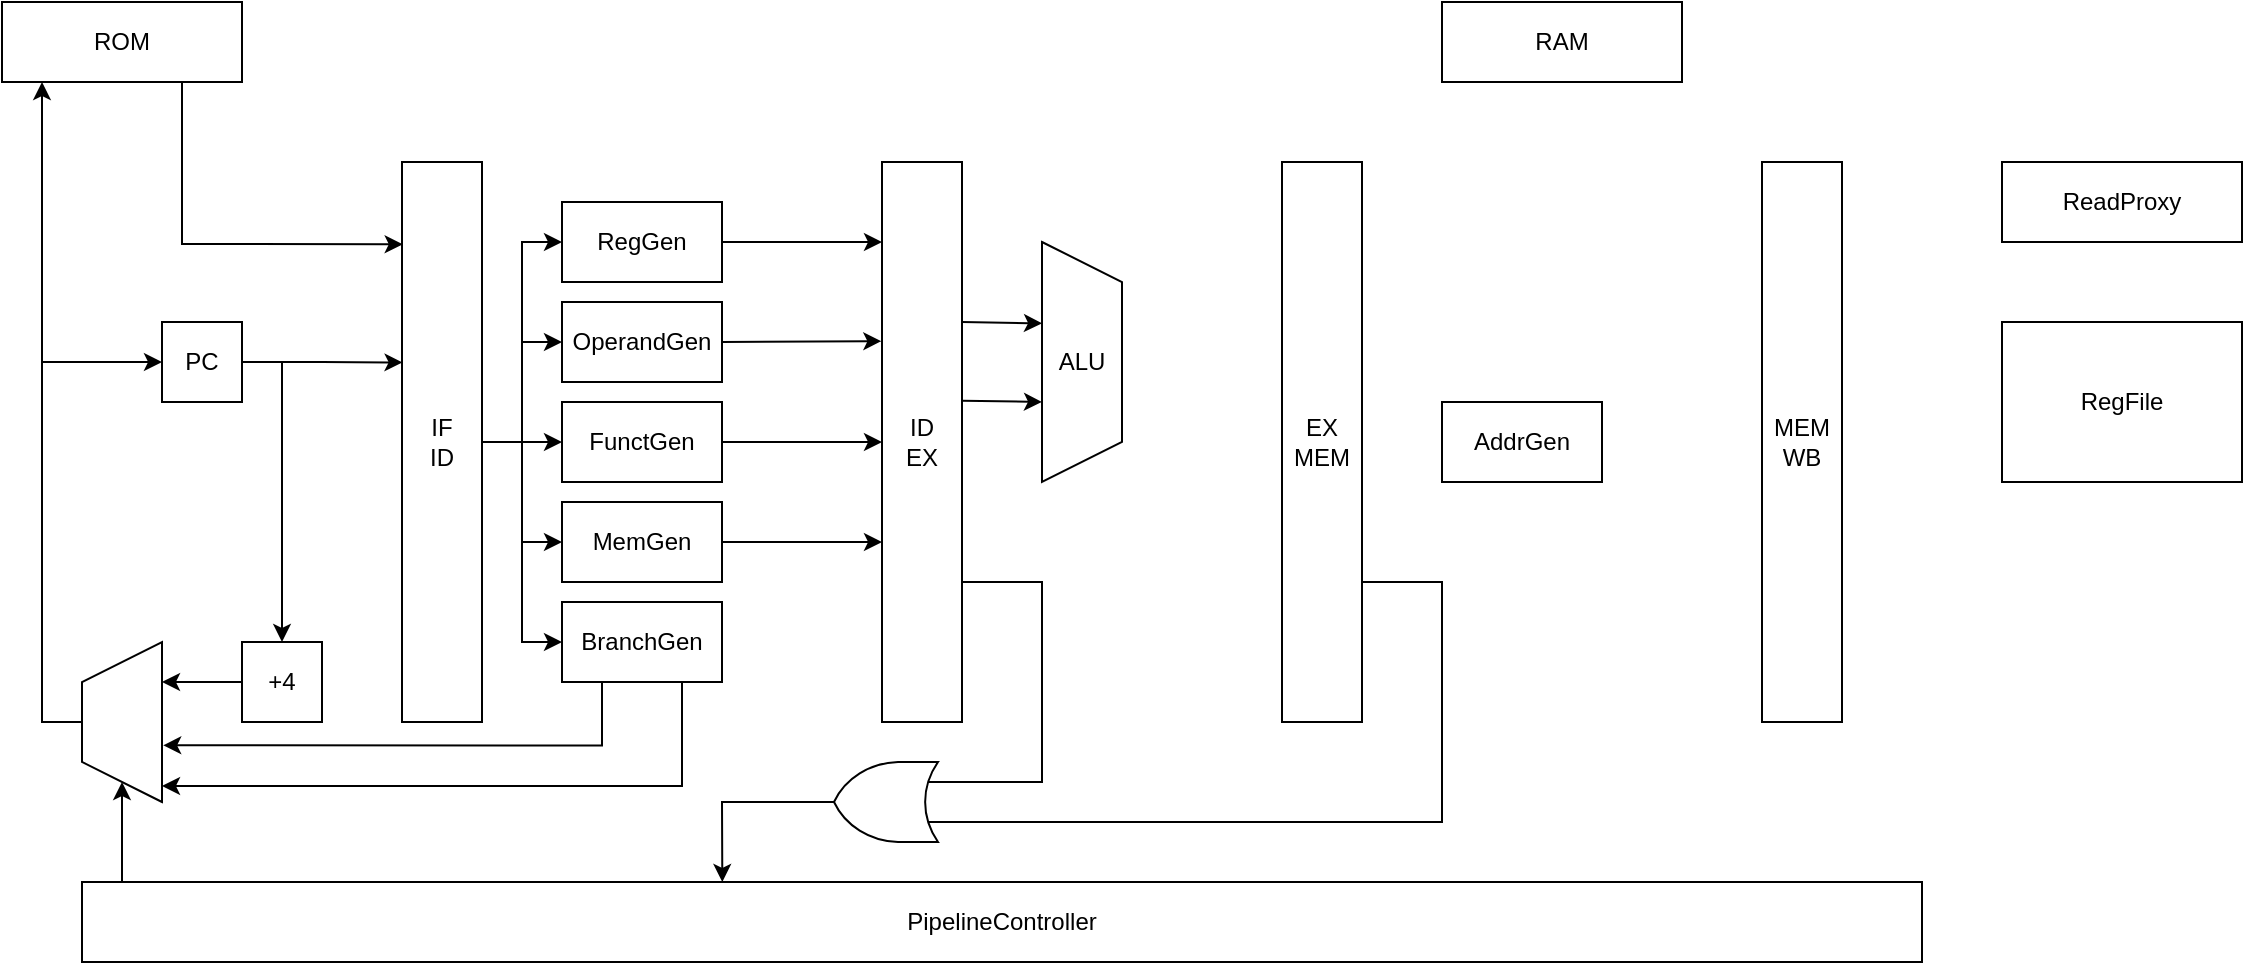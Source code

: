 <mxfile version="14.4.3" type="github">
  <diagram id="Vwi1EXBxK2TPIhp4Lb0i" name="Page-1">
    <mxGraphModel dx="531" dy="515" grid="1" gridSize="10" guides="1" tooltips="1" connect="1" arrows="1" fold="1" page="1" pageScale="1" pageWidth="1654" pageHeight="1169" math="0" shadow="0">
      <root>
        <mxCell id="0" />
        <mxCell id="1" parent="0" />
        <mxCell id="DUE_NzVIsJPlW699FP-4-35" style="edgeStyle=none;rounded=0;orthogonalLoop=1;jettySize=auto;html=1;exitX=0.75;exitY=1;exitDx=0;exitDy=0;entryX=0.009;entryY=0.147;entryDx=0;entryDy=0;entryPerimeter=0;" edge="1" parent="1" source="DUE_NzVIsJPlW699FP-4-1" target="DUE_NzVIsJPlW699FP-4-5">
          <mxGeometry relative="1" as="geometry">
            <Array as="points">
              <mxPoint x="130" y="121" />
            </Array>
          </mxGeometry>
        </mxCell>
        <mxCell id="DUE_NzVIsJPlW699FP-4-1" value="ROM" style="rounded=0;whiteSpace=wrap;html=1;" vertex="1" parent="1">
          <mxGeometry x="40" width="120" height="40" as="geometry" />
        </mxCell>
        <mxCell id="DUE_NzVIsJPlW699FP-4-26" style="edgeStyle=orthogonalEdgeStyle;rounded=0;orthogonalLoop=1;jettySize=auto;html=1;exitX=1;exitY=0.5;exitDx=0;exitDy=0;entryX=0.5;entryY=0;entryDx=0;entryDy=0;" edge="1" parent="1" source="DUE_NzVIsJPlW699FP-4-2" target="DUE_NzVIsJPlW699FP-4-4">
          <mxGeometry relative="1" as="geometry" />
        </mxCell>
        <mxCell id="DUE_NzVIsJPlW699FP-4-27" style="edgeStyle=orthogonalEdgeStyle;rounded=0;orthogonalLoop=1;jettySize=auto;html=1;exitX=1;exitY=0.5;exitDx=0;exitDy=0;entryX=0.007;entryY=0.358;entryDx=0;entryDy=0;entryPerimeter=0;" edge="1" parent="1" source="DUE_NzVIsJPlW699FP-4-2" target="DUE_NzVIsJPlW699FP-4-5">
          <mxGeometry relative="1" as="geometry" />
        </mxCell>
        <mxCell id="DUE_NzVIsJPlW699FP-4-2" value="PC" style="rounded=0;whiteSpace=wrap;html=1;" vertex="1" parent="1">
          <mxGeometry x="120" y="160" width="40" height="40" as="geometry" />
        </mxCell>
        <mxCell id="DUE_NzVIsJPlW699FP-4-23" style="edgeStyle=orthogonalEdgeStyle;rounded=0;orthogonalLoop=1;jettySize=auto;html=1;exitX=0.5;exitY=0;exitDx=0;exitDy=0;" edge="1" parent="1" source="DUE_NzVIsJPlW699FP-4-3">
          <mxGeometry relative="1" as="geometry">
            <mxPoint x="60" y="40" as="targetPoint" />
          </mxGeometry>
        </mxCell>
        <mxCell id="DUE_NzVIsJPlW699FP-4-25" style="edgeStyle=orthogonalEdgeStyle;rounded=0;orthogonalLoop=1;jettySize=auto;html=1;exitX=0.5;exitY=0;exitDx=0;exitDy=0;entryX=0;entryY=0.5;entryDx=0;entryDy=0;" edge="1" parent="1" source="DUE_NzVIsJPlW699FP-4-3" target="DUE_NzVIsJPlW699FP-4-2">
          <mxGeometry relative="1" as="geometry" />
        </mxCell>
        <mxCell id="DUE_NzVIsJPlW699FP-4-3" value="" style="shape=trapezoid;perimeter=trapezoidPerimeter;whiteSpace=wrap;html=1;fixedSize=1;direction=north;" vertex="1" parent="1">
          <mxGeometry x="80" y="320" width="40" height="80" as="geometry" />
        </mxCell>
        <mxCell id="DUE_NzVIsJPlW699FP-4-28" style="edgeStyle=orthogonalEdgeStyle;rounded=0;orthogonalLoop=1;jettySize=auto;html=1;exitX=0;exitY=0.5;exitDx=0;exitDy=0;entryX=0.75;entryY=1;entryDx=0;entryDy=0;" edge="1" parent="1" source="DUE_NzVIsJPlW699FP-4-4" target="DUE_NzVIsJPlW699FP-4-3">
          <mxGeometry relative="1" as="geometry" />
        </mxCell>
        <mxCell id="DUE_NzVIsJPlW699FP-4-4" value="+4" style="whiteSpace=wrap;html=1;aspect=fixed;" vertex="1" parent="1">
          <mxGeometry x="160" y="320" width="40" height="40" as="geometry" />
        </mxCell>
        <mxCell id="DUE_NzVIsJPlW699FP-4-36" style="edgeStyle=none;rounded=0;orthogonalLoop=1;jettySize=auto;html=1;exitX=1;exitY=0.5;exitDx=0;exitDy=0;entryX=0;entryY=0.5;entryDx=0;entryDy=0;" edge="1" parent="1" source="DUE_NzVIsJPlW699FP-4-5" target="DUE_NzVIsJPlW699FP-4-13">
          <mxGeometry relative="1" as="geometry">
            <Array as="points">
              <mxPoint x="300" y="220" />
            </Array>
          </mxGeometry>
        </mxCell>
        <mxCell id="DUE_NzVIsJPlW699FP-4-37" style="edgeStyle=none;rounded=0;orthogonalLoop=1;jettySize=auto;html=1;exitX=1;exitY=0.5;exitDx=0;exitDy=0;entryX=0;entryY=0.5;entryDx=0;entryDy=0;" edge="1" parent="1" source="DUE_NzVIsJPlW699FP-4-5" target="DUE_NzVIsJPlW699FP-4-11">
          <mxGeometry relative="1" as="geometry">
            <Array as="points">
              <mxPoint x="300" y="220" />
              <mxPoint x="300" y="170" />
            </Array>
          </mxGeometry>
        </mxCell>
        <mxCell id="DUE_NzVIsJPlW699FP-4-38" style="edgeStyle=none;rounded=0;orthogonalLoop=1;jettySize=auto;html=1;exitX=1;exitY=0.5;exitDx=0;exitDy=0;entryX=0;entryY=0.5;entryDx=0;entryDy=0;" edge="1" parent="1" source="DUE_NzVIsJPlW699FP-4-5" target="DUE_NzVIsJPlW699FP-4-10">
          <mxGeometry relative="1" as="geometry">
            <Array as="points">
              <mxPoint x="300" y="220" />
              <mxPoint x="300" y="120" />
            </Array>
          </mxGeometry>
        </mxCell>
        <mxCell id="DUE_NzVIsJPlW699FP-4-39" style="edgeStyle=none;rounded=0;orthogonalLoop=1;jettySize=auto;html=1;exitX=1;exitY=0.5;exitDx=0;exitDy=0;entryX=0;entryY=0.5;entryDx=0;entryDy=0;" edge="1" parent="1" source="DUE_NzVIsJPlW699FP-4-5" target="DUE_NzVIsJPlW699FP-4-15">
          <mxGeometry relative="1" as="geometry">
            <Array as="points">
              <mxPoint x="300" y="220" />
              <mxPoint x="300" y="320" />
            </Array>
          </mxGeometry>
        </mxCell>
        <mxCell id="DUE_NzVIsJPlW699FP-4-40" style="edgeStyle=none;rounded=0;orthogonalLoop=1;jettySize=auto;html=1;exitX=1;exitY=0.5;exitDx=0;exitDy=0;entryX=0;entryY=0.5;entryDx=0;entryDy=0;" edge="1" parent="1" source="DUE_NzVIsJPlW699FP-4-5" target="DUE_NzVIsJPlW699FP-4-14">
          <mxGeometry relative="1" as="geometry">
            <Array as="points">
              <mxPoint x="300" y="220" />
              <mxPoint x="300" y="270" />
            </Array>
          </mxGeometry>
        </mxCell>
        <mxCell id="DUE_NzVIsJPlW699FP-4-5" value="IF&lt;br&gt;ID" style="rounded=0;whiteSpace=wrap;html=1;" vertex="1" parent="1">
          <mxGeometry x="240" y="80" width="40" height="280" as="geometry" />
        </mxCell>
        <mxCell id="DUE_NzVIsJPlW699FP-4-45" style="edgeStyle=none;rounded=0;orthogonalLoop=1;jettySize=auto;html=1;exitX=1;exitY=0.75;exitDx=0;exitDy=0;entryX=0;entryY=0.75;entryDx=0;entryDy=0;entryPerimeter=0;endArrow=none;" edge="1" parent="1" source="DUE_NzVIsJPlW699FP-4-6" target="DUE_NzVIsJPlW699FP-4-16">
          <mxGeometry relative="1" as="geometry">
            <Array as="points">
              <mxPoint x="560" y="290" />
              <mxPoint x="560" y="390" />
            </Array>
          </mxGeometry>
        </mxCell>
        <mxCell id="DUE_NzVIsJPlW699FP-4-6" value="ID&lt;br&gt;EX" style="rounded=0;whiteSpace=wrap;html=1;" vertex="1" parent="1">
          <mxGeometry x="480" y="80" width="40" height="280" as="geometry" />
        </mxCell>
        <mxCell id="DUE_NzVIsJPlW699FP-4-52" style="edgeStyle=none;rounded=0;orthogonalLoop=1;jettySize=auto;html=1;exitX=1;exitY=0.75;exitDx=0;exitDy=0;entryX=0;entryY=0.25;entryDx=0;entryDy=0;entryPerimeter=0;endArrow=none;" edge="1" parent="1" source="DUE_NzVIsJPlW699FP-4-7" target="DUE_NzVIsJPlW699FP-4-16">
          <mxGeometry relative="1" as="geometry">
            <Array as="points">
              <mxPoint x="760" y="290" />
              <mxPoint x="760" y="410" />
            </Array>
          </mxGeometry>
        </mxCell>
        <mxCell id="DUE_NzVIsJPlW699FP-4-7" value="EX&lt;br&gt;MEM" style="rounded=0;whiteSpace=wrap;html=1;" vertex="1" parent="1">
          <mxGeometry x="680" y="80" width="40" height="280" as="geometry" />
        </mxCell>
        <mxCell id="DUE_NzVIsJPlW699FP-4-8" value="MEM&lt;br&gt;WB" style="rounded=0;whiteSpace=wrap;html=1;" vertex="1" parent="1">
          <mxGeometry x="920" y="80" width="40" height="280" as="geometry" />
        </mxCell>
        <mxCell id="DUE_NzVIsJPlW699FP-4-9" value="PipelineController" style="rounded=0;whiteSpace=wrap;html=1;" vertex="1" parent="1">
          <mxGeometry x="80" y="440" width="920" height="40" as="geometry" />
        </mxCell>
        <mxCell id="DUE_NzVIsJPlW699FP-4-41" style="edgeStyle=none;rounded=0;orthogonalLoop=1;jettySize=auto;html=1;exitX=1;exitY=0.5;exitDx=0;exitDy=0;" edge="1" parent="1" source="DUE_NzVIsJPlW699FP-4-10">
          <mxGeometry relative="1" as="geometry">
            <mxPoint x="480" y="120" as="targetPoint" />
          </mxGeometry>
        </mxCell>
        <mxCell id="DUE_NzVIsJPlW699FP-4-10" value="RegGen" style="rounded=0;whiteSpace=wrap;html=1;" vertex="1" parent="1">
          <mxGeometry x="320" y="100" width="80" height="40" as="geometry" />
        </mxCell>
        <mxCell id="DUE_NzVIsJPlW699FP-4-42" style="edgeStyle=none;rounded=0;orthogonalLoop=1;jettySize=auto;html=1;exitX=1;exitY=0.5;exitDx=0;exitDy=0;entryX=-0.008;entryY=0.32;entryDx=0;entryDy=0;entryPerimeter=0;" edge="1" parent="1" source="DUE_NzVIsJPlW699FP-4-11" target="DUE_NzVIsJPlW699FP-4-6">
          <mxGeometry relative="1" as="geometry" />
        </mxCell>
        <mxCell id="DUE_NzVIsJPlW699FP-4-11" value="&lt;span&gt;OperandGen&lt;/span&gt;" style="rounded=0;whiteSpace=wrap;html=1;" vertex="1" parent="1">
          <mxGeometry x="320" y="150" width="80" height="40" as="geometry" />
        </mxCell>
        <mxCell id="DUE_NzVIsJPlW699FP-4-43" style="edgeStyle=none;rounded=0;orthogonalLoop=1;jettySize=auto;html=1;exitX=1;exitY=0.5;exitDx=0;exitDy=0;entryX=0;entryY=0.5;entryDx=0;entryDy=0;" edge="1" parent="1" source="DUE_NzVIsJPlW699FP-4-13" target="DUE_NzVIsJPlW699FP-4-6">
          <mxGeometry relative="1" as="geometry" />
        </mxCell>
        <mxCell id="DUE_NzVIsJPlW699FP-4-13" value="FunctGen" style="rounded=0;whiteSpace=wrap;html=1;" vertex="1" parent="1">
          <mxGeometry x="320" y="200" width="80" height="40" as="geometry" />
        </mxCell>
        <mxCell id="DUE_NzVIsJPlW699FP-4-44" style="edgeStyle=none;rounded=0;orthogonalLoop=1;jettySize=auto;html=1;exitX=1;exitY=0.5;exitDx=0;exitDy=0;" edge="1" parent="1" source="DUE_NzVIsJPlW699FP-4-14">
          <mxGeometry relative="1" as="geometry">
            <mxPoint x="480" y="270" as="targetPoint" />
          </mxGeometry>
        </mxCell>
        <mxCell id="DUE_NzVIsJPlW699FP-4-14" value="MemGen" style="rounded=0;whiteSpace=wrap;html=1;" vertex="1" parent="1">
          <mxGeometry x="320" y="250" width="80" height="40" as="geometry" />
        </mxCell>
        <mxCell id="DUE_NzVIsJPlW699FP-4-30" style="edgeStyle=orthogonalEdgeStyle;rounded=0;orthogonalLoop=1;jettySize=auto;html=1;exitX=0.25;exitY=1;exitDx=0;exitDy=0;entryX=0.354;entryY=1.015;entryDx=0;entryDy=0;entryPerimeter=0;" edge="1" parent="1" source="DUE_NzVIsJPlW699FP-4-15" target="DUE_NzVIsJPlW699FP-4-3">
          <mxGeometry relative="1" as="geometry" />
        </mxCell>
        <mxCell id="DUE_NzVIsJPlW699FP-4-31" style="edgeStyle=orthogonalEdgeStyle;rounded=0;orthogonalLoop=1;jettySize=auto;html=1;exitX=0.75;exitY=1;exitDx=0;exitDy=0;" edge="1" parent="1" source="DUE_NzVIsJPlW699FP-4-15">
          <mxGeometry relative="1" as="geometry">
            <mxPoint x="120" y="392" as="targetPoint" />
            <Array as="points">
              <mxPoint x="380" y="392" />
            </Array>
          </mxGeometry>
        </mxCell>
        <mxCell id="DUE_NzVIsJPlW699FP-4-15" value="BranchGen" style="rounded=0;whiteSpace=wrap;html=1;" vertex="1" parent="1">
          <mxGeometry x="320" y="300" width="80" height="40" as="geometry" />
        </mxCell>
        <mxCell id="DUE_NzVIsJPlW699FP-4-53" style="edgeStyle=none;rounded=0;orthogonalLoop=1;jettySize=auto;html=1;entryX=0.348;entryY=0;entryDx=0;entryDy=0;entryPerimeter=0;exitX=1;exitY=0.5;exitDx=0;exitDy=0;exitPerimeter=0;anchorPointDirection=1;" edge="1" parent="1" source="DUE_NzVIsJPlW699FP-4-16" target="DUE_NzVIsJPlW699FP-4-9">
          <mxGeometry relative="1" as="geometry">
            <mxPoint x="398" y="400" as="sourcePoint" />
            <Array as="points">
              <mxPoint x="400" y="400" />
            </Array>
          </mxGeometry>
        </mxCell>
        <mxCell id="DUE_NzVIsJPlW699FP-4-16" value="" style="verticalLabelPosition=bottom;shadow=0;dashed=0;align=center;html=1;verticalAlign=top;shape=mxgraph.electrical.logic_gates.logic_gate;operation=or;direction=west;" vertex="1" parent="1">
          <mxGeometry x="440" y="380" width="80" height="40" as="geometry" />
        </mxCell>
        <mxCell id="DUE_NzVIsJPlW699FP-4-17" value="ALU" style="shape=trapezoid;perimeter=trapezoidPerimeter;whiteSpace=wrap;html=1;fixedSize=1;direction=south;" vertex="1" parent="1">
          <mxGeometry x="560" y="120" width="40" height="120" as="geometry" />
        </mxCell>
        <mxCell id="DUE_NzVIsJPlW699FP-4-19" value="RAM" style="rounded=0;whiteSpace=wrap;html=1;" vertex="1" parent="1">
          <mxGeometry x="760" width="120" height="40" as="geometry" />
        </mxCell>
        <mxCell id="DUE_NzVIsJPlW699FP-4-20" value="&lt;span&gt;AddrGen&lt;/span&gt;" style="rounded=0;whiteSpace=wrap;html=1;" vertex="1" parent="1">
          <mxGeometry x="760" y="200" width="80" height="40" as="geometry" />
        </mxCell>
        <mxCell id="DUE_NzVIsJPlW699FP-4-21" value="ReadProxy" style="rounded=0;whiteSpace=wrap;html=1;" vertex="1" parent="1">
          <mxGeometry x="1040" y="80" width="120" height="40" as="geometry" />
        </mxCell>
        <mxCell id="DUE_NzVIsJPlW699FP-4-22" value="RegFile" style="rounded=0;whiteSpace=wrap;html=1;" vertex="1" parent="1">
          <mxGeometry x="1040" y="160" width="120" height="80" as="geometry" />
        </mxCell>
        <mxCell id="DUE_NzVIsJPlW699FP-4-33" value="" style="endArrow=classic;html=1;entryX=0;entryY=0.5;entryDx=0;entryDy=0;" edge="1" parent="1" target="DUE_NzVIsJPlW699FP-4-3">
          <mxGeometry width="50" height="50" relative="1" as="geometry">
            <mxPoint x="100" y="440" as="sourcePoint" />
            <mxPoint x="150" y="390" as="targetPoint" />
          </mxGeometry>
        </mxCell>
        <mxCell id="DUE_NzVIsJPlW699FP-4-61" value="" style="endArrow=classic;html=1;entryX=0.339;entryY=1;entryDx=0;entryDy=0;entryPerimeter=0;" edge="1" parent="1" target="DUE_NzVIsJPlW699FP-4-17">
          <mxGeometry width="50" height="50" relative="1" as="geometry">
            <mxPoint x="520" y="160" as="sourcePoint" />
            <mxPoint x="570" y="110" as="targetPoint" />
          </mxGeometry>
        </mxCell>
        <mxCell id="DUE_NzVIsJPlW699FP-4-62" value="" style="endArrow=classic;html=1;entryX=0.339;entryY=1;entryDx=0;entryDy=0;entryPerimeter=0;" edge="1" parent="1">
          <mxGeometry width="50" height="50" relative="1" as="geometry">
            <mxPoint x="520" y="199.32" as="sourcePoint" />
            <mxPoint x="560" y="200" as="targetPoint" />
          </mxGeometry>
        </mxCell>
      </root>
    </mxGraphModel>
  </diagram>
</mxfile>
